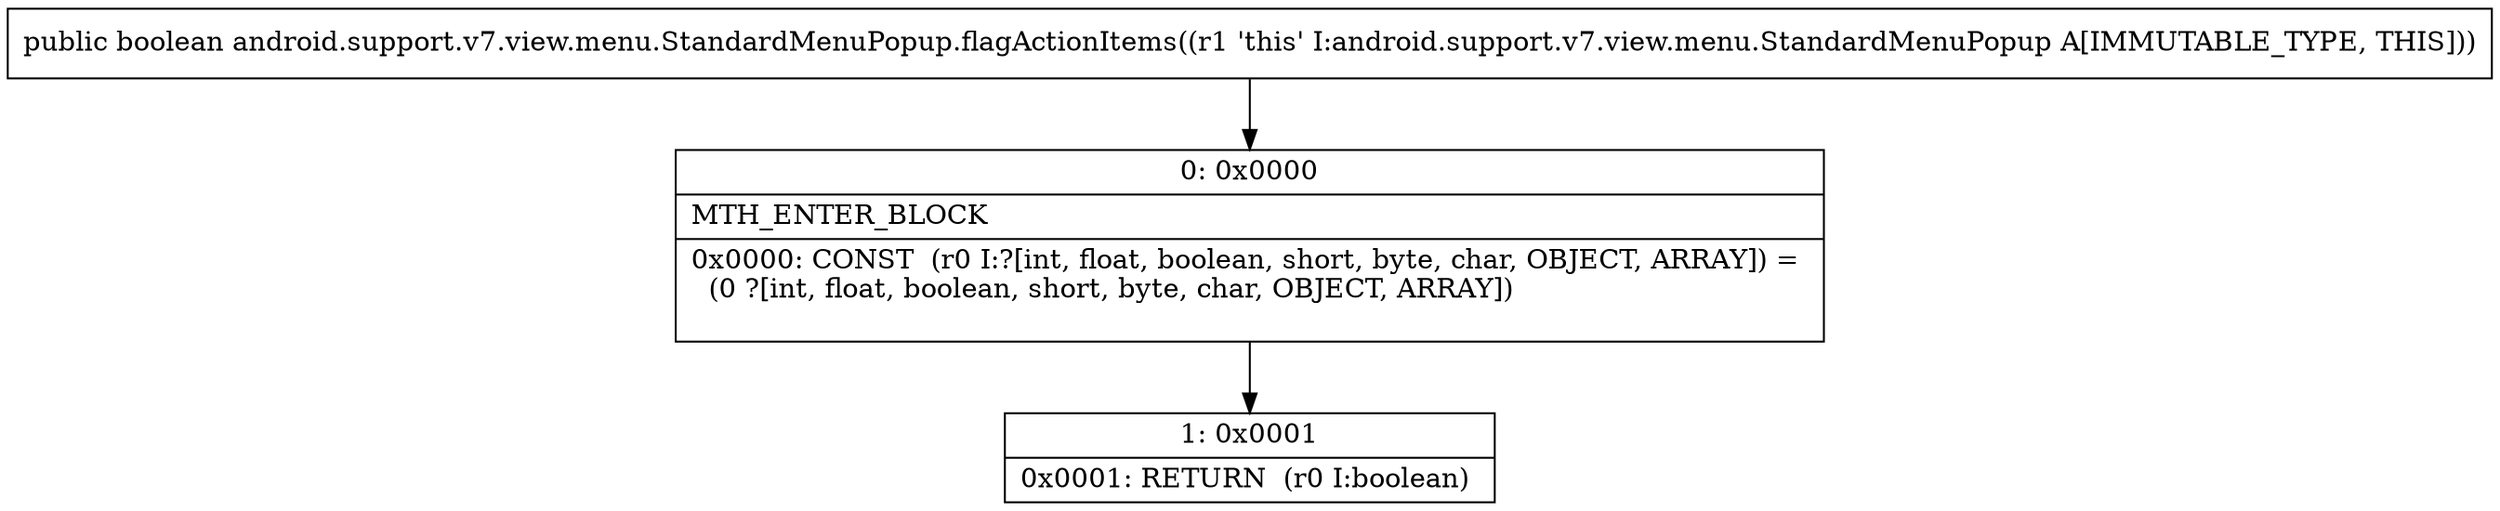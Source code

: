 digraph "CFG forandroid.support.v7.view.menu.StandardMenuPopup.flagActionItems()Z" {
Node_0 [shape=record,label="{0\:\ 0x0000|MTH_ENTER_BLOCK\l|0x0000: CONST  (r0 I:?[int, float, boolean, short, byte, char, OBJECT, ARRAY]) = \l  (0 ?[int, float, boolean, short, byte, char, OBJECT, ARRAY])\l \l}"];
Node_1 [shape=record,label="{1\:\ 0x0001|0x0001: RETURN  (r0 I:boolean) \l}"];
MethodNode[shape=record,label="{public boolean android.support.v7.view.menu.StandardMenuPopup.flagActionItems((r1 'this' I:android.support.v7.view.menu.StandardMenuPopup A[IMMUTABLE_TYPE, THIS])) }"];
MethodNode -> Node_0;
Node_0 -> Node_1;
}

